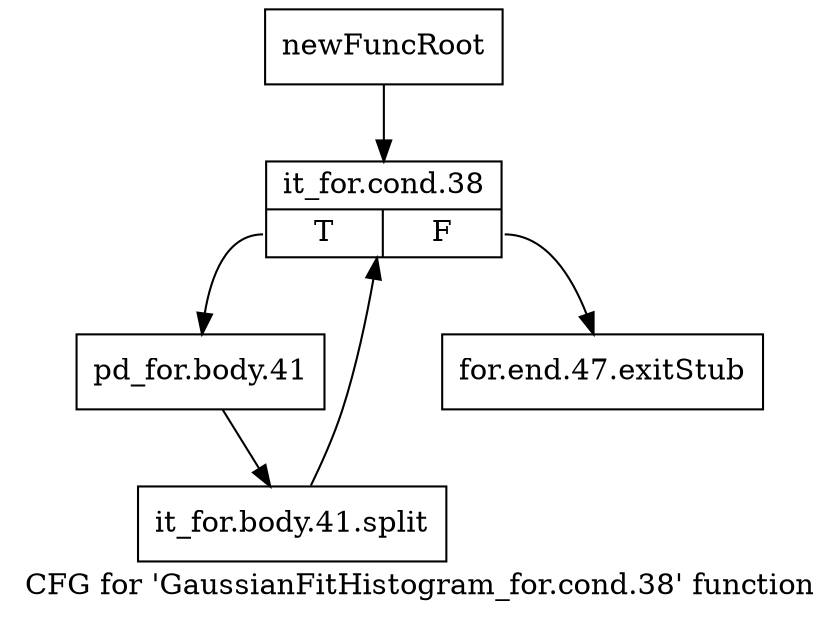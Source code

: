 digraph "CFG for 'GaussianFitHistogram_for.cond.38' function" {
	label="CFG for 'GaussianFitHistogram_for.cond.38' function";

	Node0x30b1db0 [shape=record,label="{newFuncRoot}"];
	Node0x30b1db0 -> Node0x30b1e50;
	Node0x30b1e00 [shape=record,label="{for.end.47.exitStub}"];
	Node0x30b1e50 [shape=record,label="{it_for.cond.38|{<s0>T|<s1>F}}"];
	Node0x30b1e50:s0 -> Node0x30b1ea0;
	Node0x30b1e50:s1 -> Node0x30b1e00;
	Node0x30b1ea0 [shape=record,label="{pd_for.body.41}"];
	Node0x30b1ea0 -> Node0x376fd30;
	Node0x376fd30 [shape=record,label="{it_for.body.41.split}"];
	Node0x376fd30 -> Node0x30b1e50;
}
